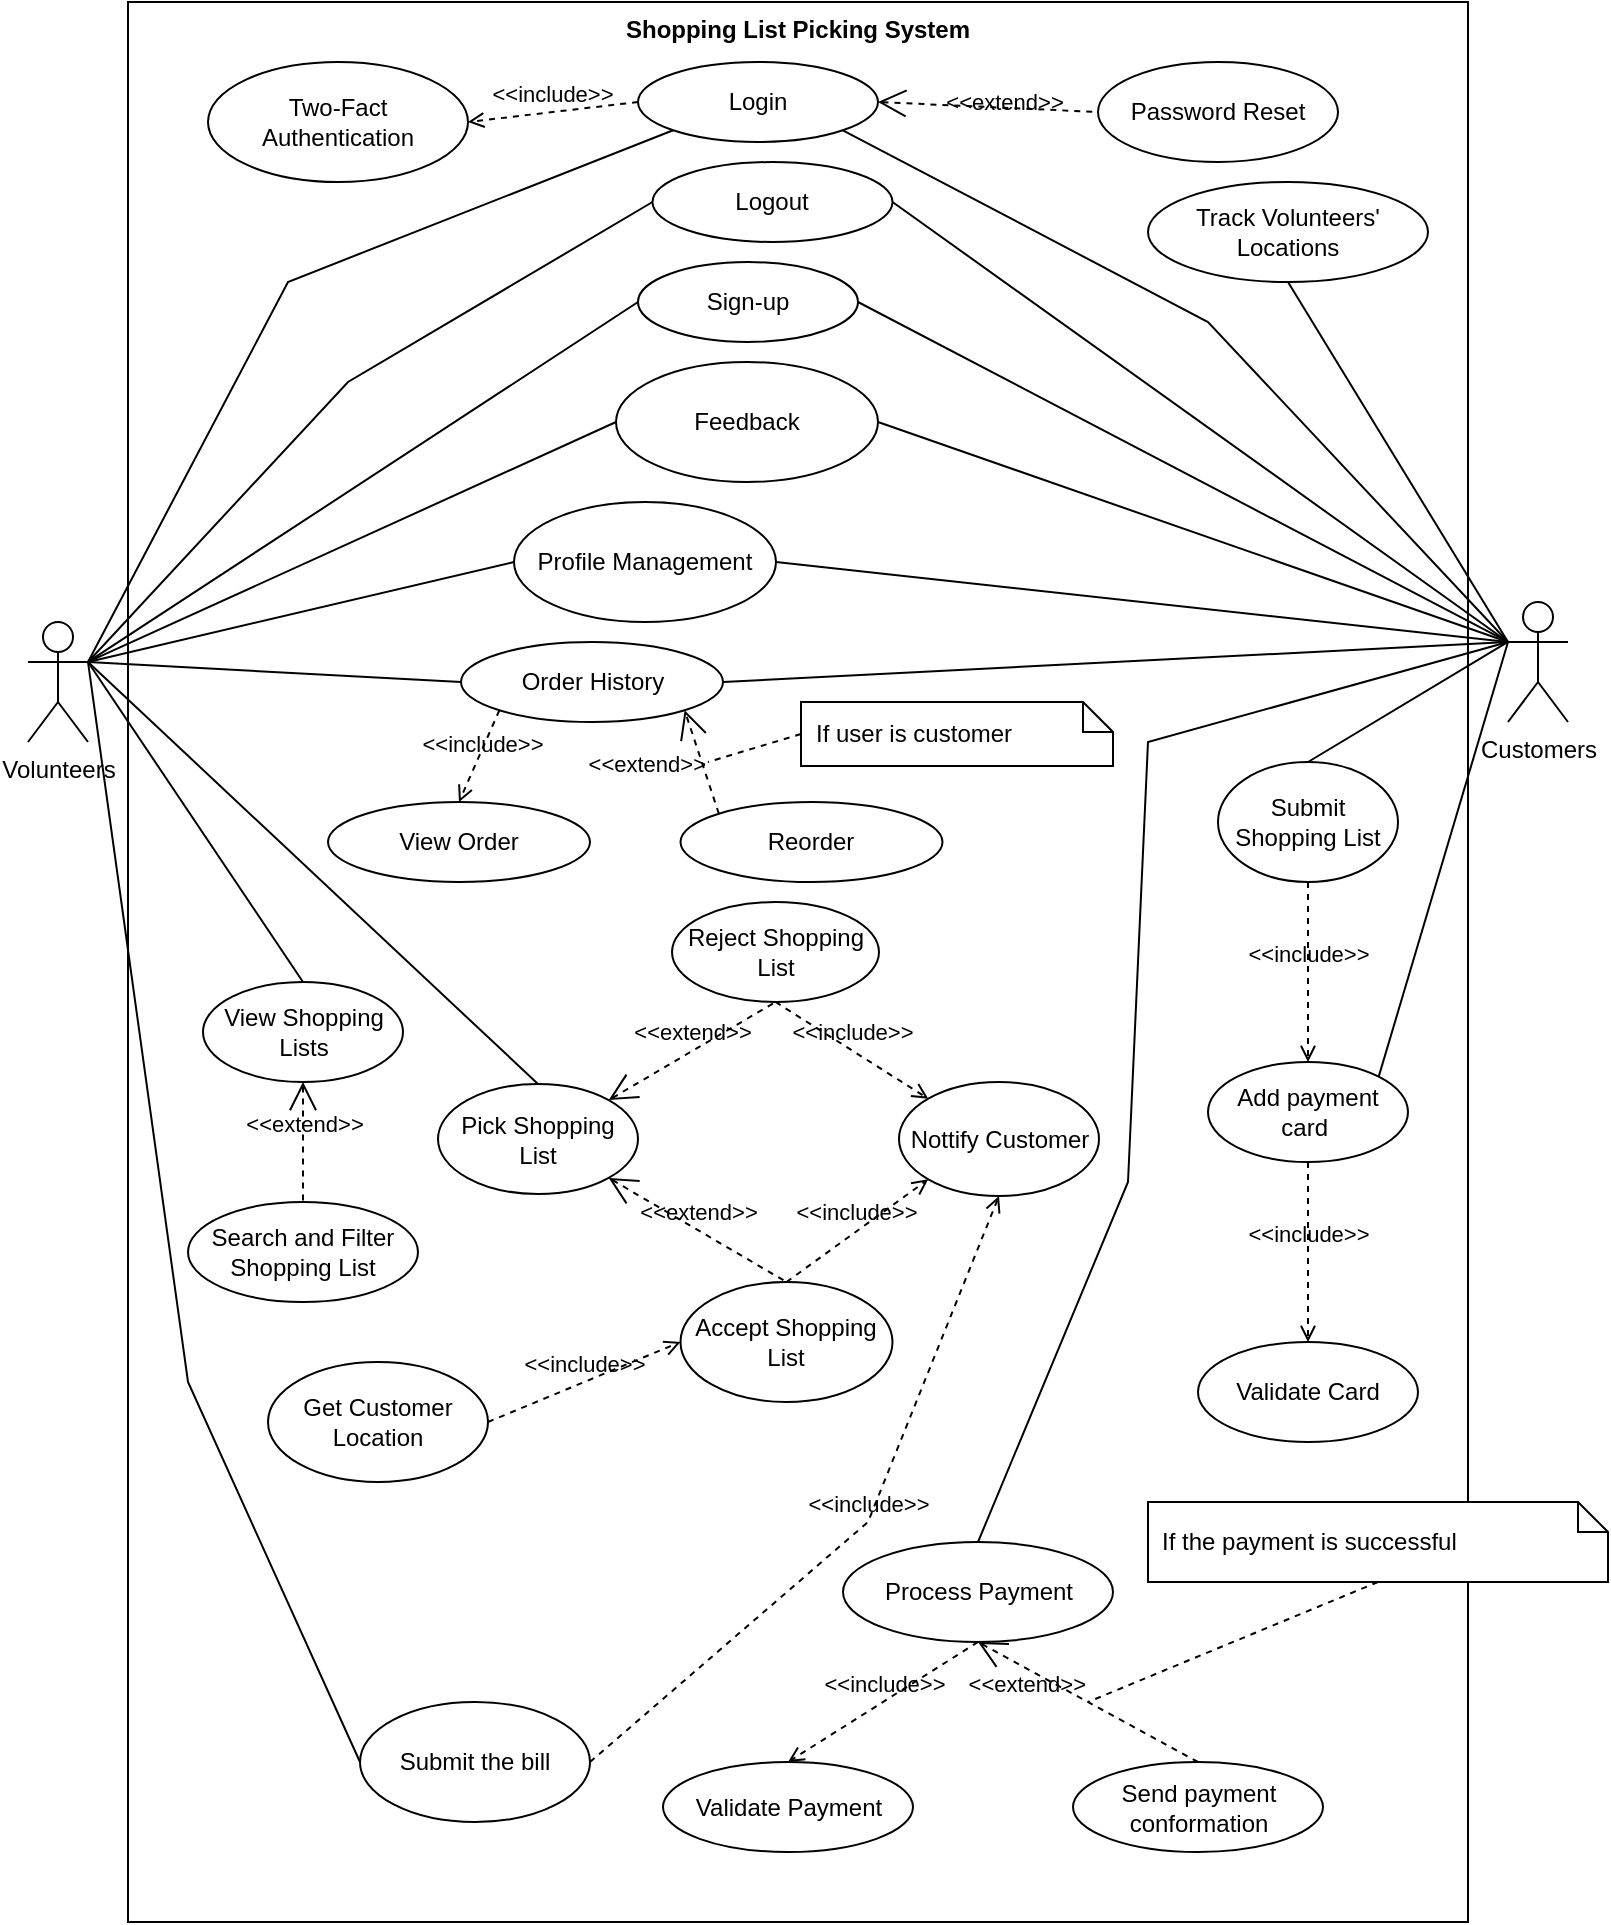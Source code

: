 <mxfile version="24.8.4">
  <diagram name="Page-1" id="Bm3mrh_khHqxssBAUn9y">
    <mxGraphModel dx="1026" dy="610" grid="1" gridSize="10" guides="1" tooltips="1" connect="1" arrows="1" fold="1" page="1" pageScale="1" pageWidth="827" pageHeight="1169" math="0" shadow="0">
      <root>
        <mxCell id="0" />
        <mxCell id="1" parent="0" />
        <mxCell id="eCFrXypRxqtkJr-qqZem-71" value="Shopping List Picking System" style="shape=rect;html=1;verticalAlign=top;fontStyle=1;whiteSpace=wrap;align=center;movable=0;resizable=0;rotatable=0;deletable=0;editable=0;locked=1;connectable=0;" parent="1" vertex="1">
          <mxGeometry x="90" y="30" width="670" height="960" as="geometry" />
        </mxCell>
        <mxCell id="sf1Tuupx04ukAxqtWnvD-10" style="rounded=0;orthogonalLoop=1;jettySize=auto;html=1;exitX=1;exitY=0.333;exitDx=0;exitDy=0;exitPerimeter=0;entryX=0.5;entryY=0;entryDx=0;entryDy=0;endArrow=none;endFill=0;" edge="1" parent="1" source="eCFrXypRxqtkJr-qqZem-3" target="eCFrXypRxqtkJr-qqZem-44">
          <mxGeometry relative="1" as="geometry" />
        </mxCell>
        <mxCell id="eCFrXypRxqtkJr-qqZem-3" value="Volunteers" style="shape=umlActor;html=1;verticalLabelPosition=bottom;verticalAlign=top;align=center;movable=1;resizable=1;rotatable=1;deletable=1;editable=1;locked=0;connectable=1;" parent="1" vertex="1">
          <mxGeometry x="40" y="340" width="30" height="60" as="geometry" />
        </mxCell>
        <mxCell id="eCFrXypRxqtkJr-qqZem-7" value="Customers" style="shape=umlActor;html=1;verticalLabelPosition=bottom;verticalAlign=top;align=center;movable=1;resizable=1;rotatable=1;deletable=1;editable=1;locked=0;connectable=1;" parent="1" vertex="1">
          <mxGeometry x="780" y="330" width="30" height="60" as="geometry" />
        </mxCell>
        <mxCell id="eCFrXypRxqtkJr-qqZem-9" value="Sign-up" style="ellipse;whiteSpace=wrap;html=1;" parent="1" vertex="1">
          <mxGeometry x="345" y="160" width="110" height="40" as="geometry" />
        </mxCell>
        <mxCell id="eCFrXypRxqtkJr-qqZem-10" value="Login" style="ellipse;whiteSpace=wrap;html=1;" parent="1" vertex="1">
          <mxGeometry x="345" y="60" width="120" height="40" as="geometry" />
        </mxCell>
        <mxCell id="eCFrXypRxqtkJr-qqZem-11" value="Password Reset" style="ellipse;whiteSpace=wrap;html=1;" parent="1" vertex="1">
          <mxGeometry x="575" y="60" width="120" height="50" as="geometry" />
        </mxCell>
        <mxCell id="eCFrXypRxqtkJr-qqZem-12" value="Two-Fact Authentication" style="ellipse;whiteSpace=wrap;html=1;" parent="1" vertex="1">
          <mxGeometry x="130" y="60" width="130" height="60" as="geometry" />
        </mxCell>
        <mxCell id="eCFrXypRxqtkJr-qqZem-13" value="&amp;lt;&amp;lt;include&amp;gt;&amp;gt;" style="edgeStyle=none;html=1;endArrow=open;verticalAlign=bottom;dashed=1;labelBackgroundColor=none;rounded=0;exitX=0;exitY=0.5;exitDx=0;exitDy=0;entryX=1;entryY=0.5;entryDx=0;entryDy=0;" parent="1" source="eCFrXypRxqtkJr-qqZem-10" target="eCFrXypRxqtkJr-qqZem-12" edge="1">
          <mxGeometry width="160" relative="1" as="geometry">
            <mxPoint x="240" y="410" as="sourcePoint" />
            <mxPoint x="400" y="410" as="targetPoint" />
          </mxGeometry>
        </mxCell>
        <mxCell id="eCFrXypRxqtkJr-qqZem-14" value="&amp;lt;&amp;lt;extend&amp;gt;&amp;gt;" style="edgeStyle=none;html=1;startArrow=open;endArrow=none;startSize=12;verticalAlign=bottom;dashed=1;labelBackgroundColor=none;rounded=0;entryX=0;entryY=0.5;entryDx=0;entryDy=0;exitX=1;exitY=0.5;exitDx=0;exitDy=0;" parent="1" source="eCFrXypRxqtkJr-qqZem-10" target="eCFrXypRxqtkJr-qqZem-11" edge="1">
          <mxGeometry x="0.145" y="-6" width="160" relative="1" as="geometry">
            <mxPoint x="240" y="410" as="sourcePoint" />
            <mxPoint x="400" y="410" as="targetPoint" />
            <mxPoint as="offset" />
          </mxGeometry>
        </mxCell>
        <mxCell id="eCFrXypRxqtkJr-qqZem-15" value="Submit Shopping List" style="ellipse;whiteSpace=wrap;html=1;" parent="1" vertex="1">
          <mxGeometry x="635" y="410" width="90" height="60" as="geometry" />
        </mxCell>
        <mxCell id="eCFrXypRxqtkJr-qqZem-18" value="" style="edgeStyle=none;html=1;endArrow=none;verticalAlign=bottom;rounded=0;exitX=1;exitY=0.333;exitDx=0;exitDy=0;exitPerimeter=0;entryX=0;entryY=0.5;entryDx=0;entryDy=0;" parent="1" source="eCFrXypRxqtkJr-qqZem-3" target="eCFrXypRxqtkJr-qqZem-9" edge="1">
          <mxGeometry width="160" relative="1" as="geometry">
            <mxPoint x="130" y="250" as="sourcePoint" />
            <mxPoint x="290" y="250" as="targetPoint" />
            <Array as="points" />
          </mxGeometry>
        </mxCell>
        <mxCell id="eCFrXypRxqtkJr-qqZem-19" value="" style="edgeStyle=none;html=1;endArrow=none;verticalAlign=bottom;rounded=0;exitX=1;exitY=0.5;exitDx=0;exitDy=0;entryX=0;entryY=0.333;entryDx=0;entryDy=0;entryPerimeter=0;" parent="1" source="eCFrXypRxqtkJr-qqZem-9" target="eCFrXypRxqtkJr-qqZem-7" edge="1">
          <mxGeometry width="160" relative="1" as="geometry">
            <mxPoint x="240" y="460" as="sourcePoint" />
            <mxPoint x="400" y="460" as="targetPoint" />
            <Array as="points" />
          </mxGeometry>
        </mxCell>
        <mxCell id="eCFrXypRxqtkJr-qqZem-20" value="" style="edgeStyle=none;html=1;endArrow=none;verticalAlign=bottom;rounded=0;entryX=0;entryY=0.333;entryDx=0;entryDy=0;entryPerimeter=0;exitX=1;exitY=1;exitDx=0;exitDy=0;" parent="1" source="eCFrXypRxqtkJr-qqZem-10" target="eCFrXypRxqtkJr-qqZem-7" edge="1">
          <mxGeometry width="160" relative="1" as="geometry">
            <mxPoint x="540" y="450" as="sourcePoint" />
            <mxPoint x="700" y="450" as="targetPoint" />
            <Array as="points">
              <mxPoint x="630" y="190" />
            </Array>
          </mxGeometry>
        </mxCell>
        <mxCell id="eCFrXypRxqtkJr-qqZem-21" value="" style="edgeStyle=none;html=1;endArrow=none;verticalAlign=bottom;rounded=0;exitX=1;exitY=0.333;exitDx=0;exitDy=0;exitPerimeter=0;entryX=0;entryY=1;entryDx=0;entryDy=0;" parent="1" source="eCFrXypRxqtkJr-qqZem-3" target="eCFrXypRxqtkJr-qqZem-10" edge="1">
          <mxGeometry width="160" relative="1" as="geometry">
            <mxPoint x="140" y="460" as="sourcePoint" />
            <mxPoint x="300" y="460" as="targetPoint" />
            <Array as="points">
              <mxPoint x="170" y="170" />
            </Array>
          </mxGeometry>
        </mxCell>
        <mxCell id="eCFrXypRxqtkJr-qqZem-22" value="" style="edgeStyle=none;html=1;endArrow=none;verticalAlign=bottom;rounded=0;entryX=0;entryY=0.333;entryDx=0;entryDy=0;entryPerimeter=0;exitX=0.5;exitY=0;exitDx=0;exitDy=0;" parent="1" source="eCFrXypRxqtkJr-qqZem-15" target="eCFrXypRxqtkJr-qqZem-7" edge="1">
          <mxGeometry width="160" relative="1" as="geometry">
            <mxPoint x="260" y="560" as="sourcePoint" />
            <mxPoint x="420" y="560" as="targetPoint" />
          </mxGeometry>
        </mxCell>
        <mxCell id="eCFrXypRxqtkJr-qqZem-24" value="" style="edgeStyle=none;html=1;endArrow=none;verticalAlign=bottom;rounded=0;exitX=1;exitY=0.333;exitDx=0;exitDy=0;exitPerimeter=0;entryX=0.5;entryY=0;entryDx=0;entryDy=0;" parent="1" source="eCFrXypRxqtkJr-qqZem-3" target="eCFrXypRxqtkJr-qqZem-43" edge="1">
          <mxGeometry width="160" relative="1" as="geometry">
            <mxPoint x="140" y="460" as="sourcePoint" />
            <mxPoint x="200" y="490" as="targetPoint" />
          </mxGeometry>
        </mxCell>
        <mxCell id="eCFrXypRxqtkJr-qqZem-25" value="Reject Shopping List" style="ellipse;whiteSpace=wrap;html=1;" parent="1" vertex="1">
          <mxGeometry x="362" y="480" width="103.5" height="50" as="geometry" />
        </mxCell>
        <mxCell id="eCFrXypRxqtkJr-qqZem-26" value="Accept Shopping List" style="ellipse;whiteSpace=wrap;html=1;" parent="1" vertex="1">
          <mxGeometry x="366.25" y="670" width="106" height="60" as="geometry" />
        </mxCell>
        <mxCell id="eCFrXypRxqtkJr-qqZem-29" value="Track Volunteers&#39; Locations" style="ellipse;whiteSpace=wrap;html=1;" parent="1" vertex="1">
          <mxGeometry x="600" y="120" width="140" height="50" as="geometry" />
        </mxCell>
        <mxCell id="eCFrXypRxqtkJr-qqZem-33" value="" style="endArrow=none;html=1;rounded=0;exitX=0.5;exitY=1;exitDx=0;exitDy=0;" parent="1" source="eCFrXypRxqtkJr-qqZem-29" edge="1">
          <mxGeometry width="50" height="50" relative="1" as="geometry">
            <mxPoint x="730" y="400" as="sourcePoint" />
            <mxPoint x="780" y="350" as="targetPoint" />
          </mxGeometry>
        </mxCell>
        <mxCell id="eCFrXypRxqtkJr-qqZem-34" value="Get Customer Location" style="ellipse;whiteSpace=wrap;html=1;" parent="1" vertex="1">
          <mxGeometry x="160" y="710" width="110" height="60" as="geometry" />
        </mxCell>
        <mxCell id="eCFrXypRxqtkJr-qqZem-36" value="Add payment card&amp;nbsp;" style="ellipse;whiteSpace=wrap;html=1;" parent="1" vertex="1">
          <mxGeometry x="630" y="560" width="100" height="50" as="geometry" />
        </mxCell>
        <mxCell id="eCFrXypRxqtkJr-qqZem-38" value="" style="edgeStyle=none;html=1;endArrow=none;verticalAlign=bottom;rounded=0;exitX=0;exitY=0.333;exitDx=0;exitDy=0;exitPerimeter=0;entryX=1;entryY=0;entryDx=0;entryDy=0;" parent="1" source="eCFrXypRxqtkJr-qqZem-7" target="eCFrXypRxqtkJr-qqZem-36" edge="1">
          <mxGeometry width="160" relative="1" as="geometry">
            <mxPoint x="710" y="460" as="sourcePoint" />
            <mxPoint x="870" y="460" as="targetPoint" />
          </mxGeometry>
        </mxCell>
        <mxCell id="eCFrXypRxqtkJr-qqZem-39" value="Validate Card" style="ellipse;whiteSpace=wrap;html=1;" parent="1" vertex="1">
          <mxGeometry x="625" y="700" width="110" height="50" as="geometry" />
        </mxCell>
        <mxCell id="eCFrXypRxqtkJr-qqZem-40" value="&amp;lt;&amp;lt;include&amp;gt;&amp;gt;" style="edgeStyle=none;html=1;endArrow=open;verticalAlign=bottom;dashed=1;labelBackgroundColor=none;rounded=0;exitX=0.5;exitY=1;exitDx=0;exitDy=0;entryX=0.5;entryY=0;entryDx=0;entryDy=0;" parent="1" source="eCFrXypRxqtkJr-qqZem-36" target="eCFrXypRxqtkJr-qqZem-39" edge="1">
          <mxGeometry width="160" relative="1" as="geometry">
            <mxPoint x="370" y="610" as="sourcePoint" />
            <mxPoint x="530" y="610" as="targetPoint" />
          </mxGeometry>
        </mxCell>
        <mxCell id="eCFrXypRxqtkJr-qqZem-43" value="View Shopping Lists" style="ellipse;whiteSpace=wrap;html=1;" parent="1" vertex="1">
          <mxGeometry x="127.5" y="520" width="100" height="50" as="geometry" />
        </mxCell>
        <mxCell id="eCFrXypRxqtkJr-qqZem-44" value="Pick Shopping List" style="ellipse;whiteSpace=wrap;html=1;" parent="1" vertex="1">
          <mxGeometry x="245" y="571" width="100" height="55" as="geometry" />
        </mxCell>
        <mxCell id="eCFrXypRxqtkJr-qqZem-48" value="&amp;lt;&amp;lt;extend&amp;gt;&amp;gt;" style="edgeStyle=none;html=1;startArrow=open;endArrow=none;startSize=12;verticalAlign=bottom;dashed=1;labelBackgroundColor=none;rounded=0;exitX=1;exitY=1;exitDx=0;exitDy=0;entryX=0.5;entryY=0;entryDx=0;entryDy=0;" parent="1" source="eCFrXypRxqtkJr-qqZem-44" target="eCFrXypRxqtkJr-qqZem-26" edge="1">
          <mxGeometry width="160" relative="1" as="geometry">
            <mxPoint x="370" y="560" as="sourcePoint" />
            <mxPoint x="530" y="560" as="targetPoint" />
          </mxGeometry>
        </mxCell>
        <mxCell id="eCFrXypRxqtkJr-qqZem-50" value="&amp;lt;&amp;lt;extend&amp;gt;&amp;gt;" style="edgeStyle=none;html=1;startArrow=open;endArrow=none;startSize=12;verticalAlign=bottom;dashed=1;labelBackgroundColor=none;rounded=0;exitX=1;exitY=0;exitDx=0;exitDy=0;entryX=0.5;entryY=1;entryDx=0;entryDy=0;" parent="1" source="eCFrXypRxqtkJr-qqZem-44" target="eCFrXypRxqtkJr-qqZem-25" edge="1">
          <mxGeometry width="160" relative="1" as="geometry">
            <mxPoint x="370" y="600" as="sourcePoint" />
            <mxPoint x="530" y="600" as="targetPoint" />
          </mxGeometry>
        </mxCell>
        <mxCell id="eCFrXypRxqtkJr-qqZem-51" value="Nottify Customer" style="ellipse;whiteSpace=wrap;html=1;" parent="1" vertex="1">
          <mxGeometry x="475.5" y="570" width="100" height="57" as="geometry" />
        </mxCell>
        <mxCell id="eCFrXypRxqtkJr-qqZem-52" value="&amp;lt;&amp;lt;include&amp;gt;&amp;gt;" style="edgeStyle=none;html=1;endArrow=open;verticalAlign=bottom;dashed=1;labelBackgroundColor=none;rounded=0;entryX=0;entryY=0;entryDx=0;entryDy=0;exitX=0.5;exitY=1;exitDx=0;exitDy=0;" parent="1" source="eCFrXypRxqtkJr-qqZem-25" target="eCFrXypRxqtkJr-qqZem-51" edge="1">
          <mxGeometry x="-0.003" width="160" relative="1" as="geometry">
            <mxPoint x="470" y="390" as="sourcePoint" />
            <mxPoint x="530" y="420" as="targetPoint" />
            <mxPoint as="offset" />
          </mxGeometry>
        </mxCell>
        <mxCell id="eCFrXypRxqtkJr-qqZem-53" value="&amp;lt;&amp;lt;include&amp;gt;&amp;gt;" style="edgeStyle=none;html=1;endArrow=open;verticalAlign=bottom;dashed=1;labelBackgroundColor=none;rounded=0;exitX=0.5;exitY=0;exitDx=0;exitDy=0;entryX=0;entryY=1;entryDx=0;entryDy=0;" parent="1" source="eCFrXypRxqtkJr-qqZem-26" target="eCFrXypRxqtkJr-qqZem-51" edge="1">
          <mxGeometry x="-0.002" width="160" relative="1" as="geometry">
            <mxPoint x="370" y="420" as="sourcePoint" />
            <mxPoint x="530" y="420" as="targetPoint" />
            <mxPoint as="offset" />
          </mxGeometry>
        </mxCell>
        <mxCell id="eCFrXypRxqtkJr-qqZem-54" value="Submit the bill" style="ellipse;whiteSpace=wrap;html=1;" parent="1" vertex="1">
          <mxGeometry x="206" y="880" width="115" height="60" as="geometry" />
        </mxCell>
        <mxCell id="eCFrXypRxqtkJr-qqZem-55" value="&amp;lt;&amp;lt;include&amp;gt;&amp;gt;" style="edgeStyle=none;html=1;endArrow=open;verticalAlign=bottom;dashed=1;labelBackgroundColor=none;rounded=0;entryX=0.5;entryY=1;entryDx=0;entryDy=0;exitX=1;exitY=0.5;exitDx=0;exitDy=0;" parent="1" source="eCFrXypRxqtkJr-qqZem-54" target="eCFrXypRxqtkJr-qqZem-51" edge="1">
          <mxGeometry x="0.022" width="160" relative="1" as="geometry">
            <mxPoint x="370" y="650" as="sourcePoint" />
            <mxPoint x="530" y="650" as="targetPoint" />
            <Array as="points">
              <mxPoint x="460" y="790" />
            </Array>
            <mxPoint as="offset" />
          </mxGeometry>
        </mxCell>
        <mxCell id="eCFrXypRxqtkJr-qqZem-56" value="" style="edgeStyle=none;html=1;endArrow=none;verticalAlign=bottom;rounded=0;exitX=1;exitY=0.333;exitDx=0;exitDy=0;exitPerimeter=0;entryX=0;entryY=0.5;entryDx=0;entryDy=0;" parent="1" source="eCFrXypRxqtkJr-qqZem-3" target="eCFrXypRxqtkJr-qqZem-54" edge="1">
          <mxGeometry width="160" relative="1" as="geometry">
            <mxPoint x="370" y="650" as="sourcePoint" />
            <mxPoint x="530" y="650" as="targetPoint" />
            <Array as="points">
              <mxPoint x="120" y="720" />
            </Array>
          </mxGeometry>
        </mxCell>
        <mxCell id="eCFrXypRxqtkJr-qqZem-58" value="Process Payment" style="ellipse;whiteSpace=wrap;html=1;" parent="1" vertex="1">
          <mxGeometry x="447.5" y="800" width="135" height="50" as="geometry" />
        </mxCell>
        <mxCell id="eCFrXypRxqtkJr-qqZem-59" value="Validate Payment" style="ellipse;whiteSpace=wrap;html=1;" parent="1" vertex="1">
          <mxGeometry x="357.5" y="910" width="125" height="45" as="geometry" />
        </mxCell>
        <mxCell id="eCFrXypRxqtkJr-qqZem-60" value="Send payment conformation" style="ellipse;whiteSpace=wrap;html=1;" parent="1" vertex="1">
          <mxGeometry x="562.5" y="910" width="125" height="45" as="geometry" />
        </mxCell>
        <mxCell id="eCFrXypRxqtkJr-qqZem-62" value="&amp;lt;&amp;lt;include&amp;gt;&amp;gt;" style="edgeStyle=none;html=1;endArrow=open;verticalAlign=bottom;dashed=1;labelBackgroundColor=none;rounded=0;exitX=0.5;exitY=1;exitDx=0;exitDy=0;entryX=0.5;entryY=0;entryDx=0;entryDy=0;" parent="1" source="eCFrXypRxqtkJr-qqZem-58" target="eCFrXypRxqtkJr-qqZem-59" edge="1">
          <mxGeometry width="160" relative="1" as="geometry">
            <mxPoint x="372.5" y="680" as="sourcePoint" />
            <mxPoint x="532.5" y="680" as="targetPoint" />
          </mxGeometry>
        </mxCell>
        <mxCell id="eCFrXypRxqtkJr-qqZem-63" value="" style="edgeStyle=none;html=1;endArrow=none;verticalAlign=bottom;rounded=0;entryX=0;entryY=0.333;entryDx=0;entryDy=0;entryPerimeter=0;exitX=0.5;exitY=0;exitDx=0;exitDy=0;" parent="1" source="eCFrXypRxqtkJr-qqZem-58" target="eCFrXypRxqtkJr-qqZem-7" edge="1">
          <mxGeometry width="160" relative="1" as="geometry">
            <mxPoint x="370" y="590" as="sourcePoint" />
            <mxPoint x="530" y="590" as="targetPoint" />
            <Array as="points">
              <mxPoint x="590" y="620" />
              <mxPoint x="600" y="400" />
            </Array>
          </mxGeometry>
        </mxCell>
        <mxCell id="eCFrXypRxqtkJr-qqZem-64" value="Profile Management" style="ellipse;whiteSpace=wrap;html=1;" parent="1" vertex="1">
          <mxGeometry x="283" y="280" width="131" height="60" as="geometry" />
        </mxCell>
        <mxCell id="eCFrXypRxqtkJr-qqZem-67" value="" style="edgeStyle=none;html=1;endArrow=none;verticalAlign=bottom;rounded=0;exitX=1;exitY=0.333;exitDx=0;exitDy=0;exitPerimeter=0;entryX=0;entryY=0.5;entryDx=0;entryDy=0;" parent="1" source="eCFrXypRxqtkJr-qqZem-3" target="eCFrXypRxqtkJr-qqZem-64" edge="1">
          <mxGeometry width="160" relative="1" as="geometry">
            <mxPoint x="370" y="460" as="sourcePoint" />
            <mxPoint x="530" y="460" as="targetPoint" />
          </mxGeometry>
        </mxCell>
        <mxCell id="eCFrXypRxqtkJr-qqZem-68" value="" style="edgeStyle=none;html=1;endArrow=none;verticalAlign=bottom;rounded=0;exitX=1;exitY=0.5;exitDx=0;exitDy=0;entryX=0;entryY=0.333;entryDx=0;entryDy=0;entryPerimeter=0;" parent="1" source="eCFrXypRxqtkJr-qqZem-64" target="eCFrXypRxqtkJr-qqZem-7" edge="1">
          <mxGeometry width="160" relative="1" as="geometry">
            <mxPoint x="482.5" y="320" as="sourcePoint" />
            <mxPoint x="642.5" y="320" as="targetPoint" />
            <Array as="points" />
          </mxGeometry>
        </mxCell>
        <mxCell id="eCFrXypRxqtkJr-qqZem-72" value="If the payment is successful" style="shape=note;size=15;spacingLeft=5;align=left;whiteSpace=wrap;" parent="1" vertex="1">
          <mxGeometry x="600" y="780" width="230" height="40" as="geometry" />
        </mxCell>
        <mxCell id="eCFrXypRxqtkJr-qqZem-73" value="&amp;lt;&amp;lt;extend&amp;gt;&amp;gt;" style="align=right;html=1;verticalAlign=bottom;rounded=0;labelBackgroundColor=none;endArrow=open;endSize=12;dashed=1;entryX=0.5;entryY=1;entryDx=0;entryDy=0;exitX=0.5;exitY=0;exitDx=0;exitDy=0;" parent="1" source="eCFrXypRxqtkJr-qqZem-60" target="eCFrXypRxqtkJr-qqZem-58" edge="1">
          <mxGeometry relative="1" as="geometry">
            <mxPoint x="562.5" y="850" as="targetPoint" />
            <mxPoint x="672.5" y="910" as="sourcePoint" />
          </mxGeometry>
        </mxCell>
        <mxCell id="eCFrXypRxqtkJr-qqZem-74" value="" style="edgeStyle=none;html=1;endArrow=none;rounded=0;labelBackgroundColor=none;dashed=1;exitX=0.5;exitY=1;" parent="1" source="eCFrXypRxqtkJr-qqZem-72" edge="1">
          <mxGeometry relative="1" as="geometry">
            <mxPoint x="570" y="880" as="targetPoint" />
          </mxGeometry>
        </mxCell>
        <mxCell id="eCFrXypRxqtkJr-qqZem-75" value="Order History" style="ellipse;whiteSpace=wrap;html=1;" parent="1" vertex="1">
          <mxGeometry x="256.5" y="350" width="131" height="40" as="geometry" />
        </mxCell>
        <mxCell id="eCFrXypRxqtkJr-qqZem-76" value="" style="edgeStyle=none;html=1;endArrow=none;verticalAlign=bottom;rounded=0;entryX=0;entryY=0.5;entryDx=0;entryDy=0;exitX=1;exitY=0.333;exitDx=0;exitDy=0;exitPerimeter=0;" parent="1" source="eCFrXypRxqtkJr-qqZem-3" target="eCFrXypRxqtkJr-qqZem-75" edge="1">
          <mxGeometry width="160" relative="1" as="geometry">
            <mxPoint x="170" y="390" as="sourcePoint" />
            <mxPoint x="410" y="470" as="targetPoint" />
          </mxGeometry>
        </mxCell>
        <mxCell id="eCFrXypRxqtkJr-qqZem-77" value="" style="endArrow=none;html=1;rounded=0;exitX=1;exitY=0.5;exitDx=0;exitDy=0;" parent="1" source="eCFrXypRxqtkJr-qqZem-75" edge="1">
          <mxGeometry width="50" height="50" relative="1" as="geometry">
            <mxPoint x="410" y="380" as="sourcePoint" />
            <mxPoint x="780" y="350" as="targetPoint" />
          </mxGeometry>
        </mxCell>
        <mxCell id="eCFrXypRxqtkJr-qqZem-78" value="View Order" style="ellipse;whiteSpace=wrap;html=1;" parent="1" vertex="1">
          <mxGeometry x="190" y="430" width="131" height="40" as="geometry" />
        </mxCell>
        <mxCell id="eCFrXypRxqtkJr-qqZem-79" value="&amp;lt;&amp;lt;include&amp;gt;&amp;gt;" style="edgeStyle=none;html=1;endArrow=open;verticalAlign=bottom;dashed=1;labelBackgroundColor=none;rounded=0;exitX=0;exitY=1;exitDx=0;exitDy=0;entryX=0.5;entryY=0;entryDx=0;entryDy=0;" parent="1" source="eCFrXypRxqtkJr-qqZem-75" target="eCFrXypRxqtkJr-qqZem-78" edge="1">
          <mxGeometry x="0.082" y="2" width="160" relative="1" as="geometry">
            <mxPoint x="250" y="470" as="sourcePoint" />
            <mxPoint x="330" y="420" as="targetPoint" />
            <mxPoint as="offset" />
          </mxGeometry>
        </mxCell>
        <mxCell id="eCFrXypRxqtkJr-qqZem-80" value="Reorder" style="ellipse;whiteSpace=wrap;html=1;" parent="1" vertex="1">
          <mxGeometry x="366.25" y="430" width="131" height="40" as="geometry" />
        </mxCell>
        <mxCell id="eCFrXypRxqtkJr-qqZem-82" value="Feedback" style="ellipse;whiteSpace=wrap;html=1;" parent="1" vertex="1">
          <mxGeometry x="334" y="210" width="131" height="60" as="geometry" />
        </mxCell>
        <mxCell id="eCFrXypRxqtkJr-qqZem-83" value="" style="edgeStyle=none;html=1;endArrow=none;verticalAlign=bottom;rounded=0;exitX=1;exitY=0.333;exitDx=0;exitDy=0;exitPerimeter=0;entryX=0;entryY=0.5;entryDx=0;entryDy=0;" parent="1" source="eCFrXypRxqtkJr-qqZem-3" target="eCFrXypRxqtkJr-qqZem-82" edge="1">
          <mxGeometry width="160" relative="1" as="geometry">
            <mxPoint x="370" y="370" as="sourcePoint" />
            <mxPoint x="530" y="370" as="targetPoint" />
            <Array as="points" />
          </mxGeometry>
        </mxCell>
        <mxCell id="eCFrXypRxqtkJr-qqZem-84" value="" style="edgeStyle=none;html=1;endArrow=none;verticalAlign=bottom;rounded=0;exitX=1;exitY=0.5;exitDx=0;exitDy=0;entryX=0;entryY=0.333;entryDx=0;entryDy=0;entryPerimeter=0;" parent="1" source="eCFrXypRxqtkJr-qqZem-82" target="eCFrXypRxqtkJr-qqZem-7" edge="1">
          <mxGeometry width="160" relative="1" as="geometry">
            <mxPoint x="370" y="370" as="sourcePoint" />
            <mxPoint x="530" y="370" as="targetPoint" />
          </mxGeometry>
        </mxCell>
        <mxCell id="eCFrXypRxqtkJr-qqZem-87" value="&amp;lt;&amp;lt;include&amp;gt;&amp;gt;" style="edgeStyle=none;html=1;endArrow=open;verticalAlign=bottom;dashed=1;labelBackgroundColor=none;rounded=0;exitX=0.5;exitY=1;exitDx=0;exitDy=0;entryX=0.5;entryY=0;entryDx=0;entryDy=0;" parent="1" source="eCFrXypRxqtkJr-qqZem-15" target="eCFrXypRxqtkJr-qqZem-36" edge="1">
          <mxGeometry width="160" relative="1" as="geometry">
            <mxPoint x="370" y="560" as="sourcePoint" />
            <mxPoint x="630" y="530" as="targetPoint" />
          </mxGeometry>
        </mxCell>
        <mxCell id="eCFrXypRxqtkJr-qqZem-88" value="Logout" style="ellipse;whiteSpace=wrap;html=1;" parent="1" vertex="1">
          <mxGeometry x="352.25" y="110" width="120" height="40" as="geometry" />
        </mxCell>
        <mxCell id="eCFrXypRxqtkJr-qqZem-89" value="" style="edgeStyle=none;html=1;endArrow=none;verticalAlign=bottom;rounded=0;exitX=1;exitY=0.333;exitDx=0;exitDy=0;exitPerimeter=0;entryX=0;entryY=0.5;entryDx=0;entryDy=0;" parent="1" source="eCFrXypRxqtkJr-qqZem-3" target="eCFrXypRxqtkJr-qqZem-88" edge="1">
          <mxGeometry width="160" relative="1" as="geometry">
            <mxPoint x="370" y="140" as="sourcePoint" />
            <mxPoint x="530" y="140" as="targetPoint" />
            <Array as="points">
              <mxPoint x="200" y="220" />
            </Array>
          </mxGeometry>
        </mxCell>
        <mxCell id="eCFrXypRxqtkJr-qqZem-90" value="" style="endArrow=none;html=1;rounded=0;entryX=0;entryY=0.333;entryDx=0;entryDy=0;entryPerimeter=0;exitX=1;exitY=0.5;exitDx=0;exitDy=0;" parent="1" source="eCFrXypRxqtkJr-qqZem-88" target="eCFrXypRxqtkJr-qqZem-7" edge="1">
          <mxGeometry width="50" height="50" relative="1" as="geometry">
            <mxPoint x="420" y="160" as="sourcePoint" />
            <mxPoint x="470" y="110" as="targetPoint" />
          </mxGeometry>
        </mxCell>
        <mxCell id="sf1Tuupx04ukAxqtWnvD-5" value="Search and Filter&lt;div&gt;Shopping List&lt;/div&gt;" style="ellipse;whiteSpace=wrap;html=1;" vertex="1" parent="1">
          <mxGeometry x="120" y="630" width="115" height="50" as="geometry" />
        </mxCell>
        <mxCell id="sf1Tuupx04ukAxqtWnvD-6" value="&amp;lt;&amp;lt;extend&amp;gt;&amp;gt;" style="edgeStyle=none;html=1;startArrow=open;endArrow=none;startSize=12;verticalAlign=bottom;dashed=1;labelBackgroundColor=none;rounded=0;exitX=0.5;exitY=1;exitDx=0;exitDy=0;entryX=0.5;entryY=0;entryDx=0;entryDy=0;" edge="1" parent="1" source="eCFrXypRxqtkJr-qqZem-43" target="sf1Tuupx04ukAxqtWnvD-5">
          <mxGeometry width="160" relative="1" as="geometry">
            <mxPoint x="430" y="640" as="sourcePoint" />
            <mxPoint x="590" y="640" as="targetPoint" />
          </mxGeometry>
        </mxCell>
        <mxCell id="sf1Tuupx04ukAxqtWnvD-12" value="&amp;lt;&amp;lt;include&amp;gt;&amp;gt;" style="edgeStyle=none;html=1;endArrow=open;verticalAlign=bottom;dashed=1;labelBackgroundColor=none;rounded=0;exitX=1;exitY=0.5;exitDx=0;exitDy=0;entryX=0;entryY=0.5;entryDx=0;entryDy=0;" edge="1" parent="1" source="eCFrXypRxqtkJr-qqZem-34" target="eCFrXypRxqtkJr-qqZem-26">
          <mxGeometry width="160" relative="1" as="geometry">
            <mxPoint x="430" y="640" as="sourcePoint" />
            <mxPoint x="590" y="640" as="targetPoint" />
          </mxGeometry>
        </mxCell>
        <mxCell id="sf1Tuupx04ukAxqtWnvD-14" value="If user is customer" style="shape=note;size=15;spacingLeft=5;align=left;whiteSpace=wrap;" vertex="1" parent="1">
          <mxGeometry x="426.5" y="380" width="156" height="32" as="geometry" />
        </mxCell>
        <mxCell id="sf1Tuupx04ukAxqtWnvD-15" value="&amp;lt;&amp;lt;extend&amp;gt;&amp;gt;" style="align=right;html=1;verticalAlign=bottom;rounded=0;labelBackgroundColor=none;endArrow=open;endSize=12;dashed=1;entryX=1;entryY=1;entryDx=0;entryDy=0;exitX=0;exitY=0;exitDx=0;exitDy=0;" edge="1" parent="1" source="eCFrXypRxqtkJr-qqZem-80" target="eCFrXypRxqtkJr-qqZem-75">
          <mxGeometry x="-0.385" relative="1" as="geometry">
            <mxPoint x="380" y="490" as="targetPoint" />
            <mxPoint x="540" y="490" as="sourcePoint" />
            <mxPoint as="offset" />
          </mxGeometry>
        </mxCell>
        <mxCell id="sf1Tuupx04ukAxqtWnvD-16" value="" style="edgeStyle=none;html=1;endArrow=none;rounded=0;labelBackgroundColor=none;dashed=1;exitX=0;exitY=0.5;exitDx=0;exitDy=0;exitPerimeter=0;" edge="1" source="sf1Tuupx04ukAxqtWnvD-14" parent="1">
          <mxGeometry relative="1" as="geometry">
            <mxPoint x="380" y="410" as="targetPoint" />
          </mxGeometry>
        </mxCell>
      </root>
    </mxGraphModel>
  </diagram>
</mxfile>

